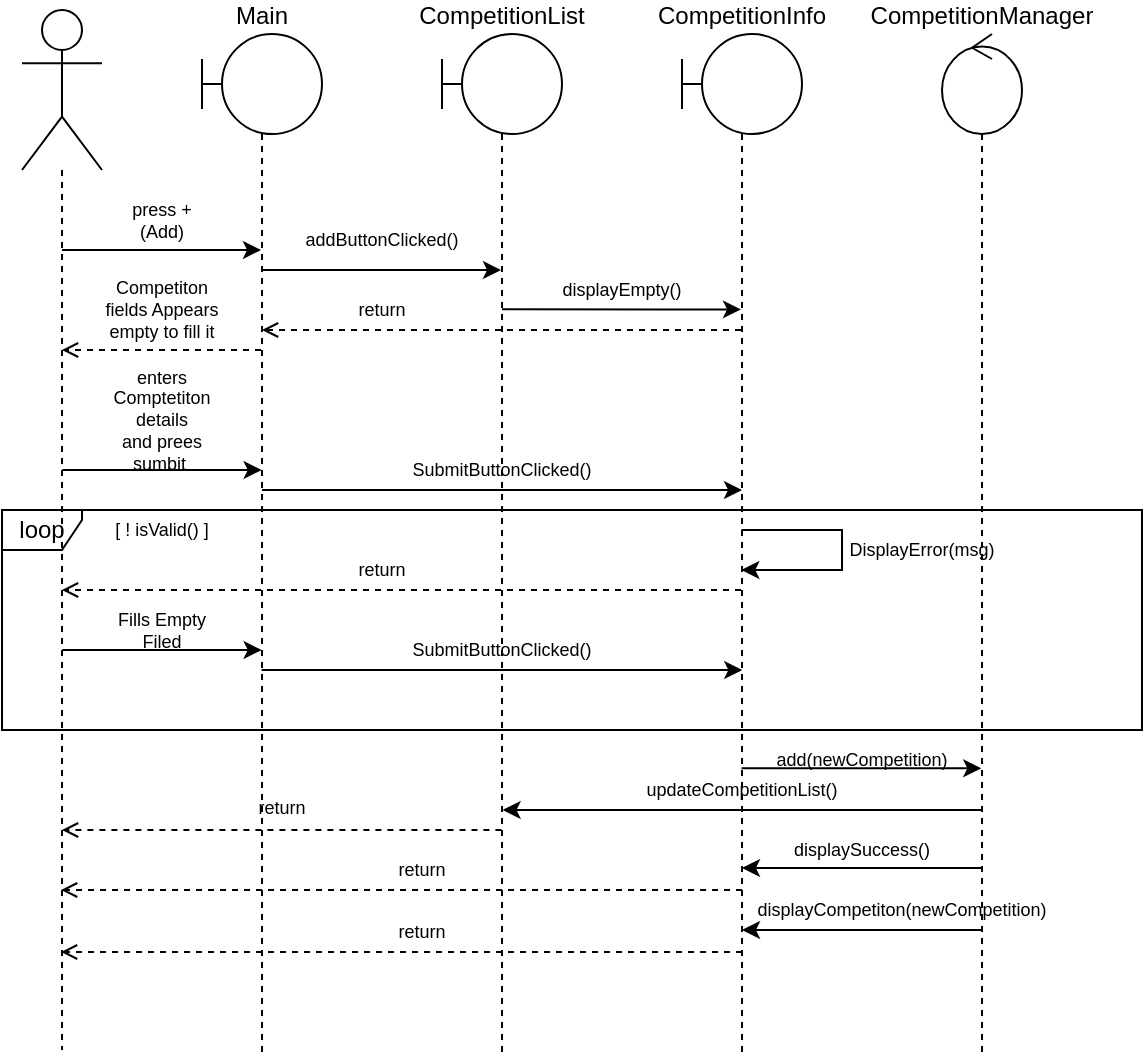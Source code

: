 <mxfile>
    <diagram id="I8anxFRtSkPn7tdOQA1C" name="Page-1">
        <mxGraphModel dx="648" dy="415" grid="1" gridSize="10" guides="1" tooltips="1" connect="1" arrows="1" fold="1" page="1" pageScale="1" pageWidth="850" pageHeight="1100" math="0" shadow="0">
            <root>
                <mxCell id="0"/>
                <mxCell id="1" parent="0"/>
                <mxCell id="15" value="loop" style="shape=umlFrame;whiteSpace=wrap;html=1;width=40;height=20;" vertex="1" parent="1">
                    <mxGeometry x="110" y="370" width="570" height="110" as="geometry"/>
                </mxCell>
                <mxCell id="_CFHxgKOf0Js7Ksg64Oo-1" style="edgeStyle=orthogonalEdgeStyle;rounded=0;orthogonalLoop=1;jettySize=auto;html=1;" parent="1" source="_CFHxgKOf0Js7Ksg64Oo-2" target="_CFHxgKOf0Js7Ksg64Oo-4" edge="1">
                    <mxGeometry relative="1" as="geometry">
                        <Array as="points">
                            <mxPoint x="190" y="240"/>
                            <mxPoint x="190" y="240"/>
                        </Array>
                    </mxGeometry>
                </mxCell>
                <mxCell id="_CFHxgKOf0Js7Ksg64Oo-2" value="" style="shape=umlLifeline;participant=umlActor;perimeter=lifelinePerimeter;whiteSpace=wrap;html=1;container=1;collapsible=0;recursiveResize=0;verticalAlign=top;spacingTop=36;outlineConnect=0;size=80;" parent="1" vertex="1">
                    <mxGeometry x="120" y="120" width="40" height="520" as="geometry"/>
                </mxCell>
                <mxCell id="_CFHxgKOf0Js7Ksg64Oo-28" style="edgeStyle=orthogonalEdgeStyle;rounded=0;orthogonalLoop=1;jettySize=auto;html=1;dashed=1;endArrow=open;endFill=0;" parent="1" source="_CFHxgKOf0Js7Ksg64Oo-4" target="_CFHxgKOf0Js7Ksg64Oo-2" edge="1">
                    <mxGeometry relative="1" as="geometry">
                        <mxPoint x="180" y="310.0" as="targetPoint"/>
                        <Array as="points">
                            <mxPoint x="190" y="290"/>
                            <mxPoint x="190" y="290"/>
                        </Array>
                    </mxGeometry>
                </mxCell>
                <mxCell id="_CFHxgKOf0Js7Ksg64Oo-34" style="edgeStyle=orthogonalEdgeStyle;rounded=0;orthogonalLoop=1;jettySize=auto;html=1;endArrow=classic;endFill=1;" parent="1" source="_CFHxgKOf0Js7Ksg64Oo-4" edge="1">
                    <mxGeometry relative="1" as="geometry">
                        <Array as="points">
                            <mxPoint x="290" y="360"/>
                            <mxPoint x="290" y="360"/>
                        </Array>
                        <mxPoint x="480" y="360" as="targetPoint"/>
                    </mxGeometry>
                </mxCell>
                <mxCell id="_CFHxgKOf0Js7Ksg64Oo-4" value="Main" style="shape=umlLifeline;participant=umlBoundary;perimeter=lifelinePerimeter;whiteSpace=wrap;html=1;container=1;collapsible=0;recursiveResize=0;verticalAlign=bottom;spacingTop=36;outlineConnect=0;size=50;labelPosition=center;verticalLabelPosition=top;align=center;" parent="1" vertex="1">
                    <mxGeometry x="210" y="132" width="60" height="510" as="geometry"/>
                </mxCell>
                <mxCell id="_CFHxgKOf0Js7Ksg64Oo-26" style="edgeStyle=orthogonalEdgeStyle;rounded=0;orthogonalLoop=1;jettySize=auto;html=1;dashed=1;endArrow=open;endFill=0;" parent="1" source="_CFHxgKOf0Js7Ksg64Oo-10" target="_CFHxgKOf0Js7Ksg64Oo-4" edge="1">
                    <mxGeometry relative="1" as="geometry">
                        <Array as="points">
                            <mxPoint x="360" y="280"/>
                            <mxPoint x="360" y="280"/>
                        </Array>
                    </mxGeometry>
                </mxCell>
                <mxCell id="13" style="edgeStyle=none;html=1;dashed=1;endArrow=open;endFill=0;" edge="1" parent="1" target="_CFHxgKOf0Js7Ksg64Oo-2">
                    <mxGeometry relative="1" as="geometry">
                        <mxPoint x="359.71" y="530" as="sourcePoint"/>
                        <mxPoint x="239.877" y="530" as="targetPoint"/>
                        <Array as="points">
                            <mxPoint x="340.21" y="530"/>
                        </Array>
                    </mxGeometry>
                </mxCell>
                <mxCell id="_CFHxgKOf0Js7Ksg64Oo-5" value="CompetitionList" style="shape=umlLifeline;participant=umlBoundary;perimeter=lifelinePerimeter;whiteSpace=wrap;html=1;container=1;collapsible=0;recursiveResize=0;verticalAlign=bottom;spacingTop=36;outlineConnect=0;size=50;labelPosition=center;verticalLabelPosition=top;align=center;" parent="1" vertex="1">
                    <mxGeometry x="330" y="132" width="60" height="510" as="geometry"/>
                </mxCell>
                <mxCell id="_CFHxgKOf0Js7Ksg64Oo-6" value="press +&lt;br&gt;(Add)" style="text;html=1;strokeColor=none;fillColor=none;align=center;verticalAlign=middle;whiteSpace=wrap;rounded=0;fontSize=9;" parent="1" vertex="1">
                    <mxGeometry x="160" y="210" width="60" height="30" as="geometry"/>
                </mxCell>
                <mxCell id="_CFHxgKOf0Js7Ksg64Oo-7" style="edgeStyle=orthogonalEdgeStyle;rounded=0;orthogonalLoop=1;jettySize=auto;html=1;" parent="1" target="_CFHxgKOf0Js7Ksg64Oo-5" edge="1">
                    <mxGeometry relative="1" as="geometry">
                        <mxPoint x="240.0" y="250" as="sourcePoint"/>
                        <mxPoint x="339.69" y="250" as="targetPoint"/>
                        <Array as="points">
                            <mxPoint x="320" y="250"/>
                            <mxPoint x="320" y="250"/>
                        </Array>
                    </mxGeometry>
                </mxCell>
                <mxCell id="_CFHxgKOf0Js7Ksg64Oo-8" value="addButtonClicked()" style="text;html=1;strokeColor=none;fillColor=none;align=center;verticalAlign=middle;whiteSpace=wrap;rounded=0;fontSize=9;" parent="1" vertex="1">
                    <mxGeometry x="270" y="220" width="60" height="30" as="geometry"/>
                </mxCell>
                <mxCell id="6" style="edgeStyle=none;html=1;" edge="1" parent="1">
                    <mxGeometry relative="1" as="geometry">
                        <mxPoint x="479.797" y="499.17" as="sourcePoint"/>
                        <mxPoint x="599.63" y="499.17" as="targetPoint"/>
                        <Array as="points">
                            <mxPoint x="560.13" y="499.17"/>
                        </Array>
                    </mxGeometry>
                </mxCell>
                <mxCell id="20" style="edgeStyle=none;rounded=0;html=1;endArrow=open;endFill=0;dashed=1;" edge="1" parent="1" source="_CFHxgKOf0Js7Ksg64Oo-10" target="_CFHxgKOf0Js7Ksg64Oo-2">
                    <mxGeometry relative="1" as="geometry">
                        <Array as="points">
                            <mxPoint x="420" y="410"/>
                        </Array>
                    </mxGeometry>
                </mxCell>
                <mxCell id="_CFHxgKOf0Js7Ksg64Oo-10" value="CompetitionInfo" style="shape=umlLifeline;participant=umlBoundary;perimeter=lifelinePerimeter;whiteSpace=wrap;html=1;container=1;collapsible=0;recursiveResize=0;verticalAlign=bottom;spacingTop=36;outlineConnect=0;size=50;labelPosition=center;verticalLabelPosition=top;align=center;" parent="1" vertex="1">
                    <mxGeometry x="450" y="132" width="60" height="510" as="geometry"/>
                </mxCell>
                <mxCell id="_CFHxgKOf0Js7Ksg64Oo-27" value="return" style="text;html=1;strokeColor=none;fillColor=none;align=center;verticalAlign=middle;whiteSpace=wrap;rounded=0;fontSize=9;" parent="1" vertex="1">
                    <mxGeometry x="270" y="260" width="60" height="20" as="geometry"/>
                </mxCell>
                <mxCell id="_CFHxgKOf0Js7Ksg64Oo-29" value="Competiton fields Appears empty to fill it" style="text;html=1;strokeColor=none;fillColor=none;align=center;verticalAlign=middle;whiteSpace=wrap;rounded=0;fontSize=9;" parent="1" vertex="1">
                    <mxGeometry x="160" y="260" width="60" height="20" as="geometry"/>
                </mxCell>
                <mxCell id="_CFHxgKOf0Js7Ksg64Oo-30" style="edgeStyle=orthogonalEdgeStyle;rounded=0;orthogonalLoop=1;jettySize=auto;html=1;" parent="1" edge="1">
                    <mxGeometry relative="1" as="geometry">
                        <Array as="points">
                            <mxPoint x="190.34" y="349.97"/>
                            <mxPoint x="190.34" y="349.97"/>
                        </Array>
                        <mxPoint x="140.15" y="350.004" as="sourcePoint"/>
                        <mxPoint x="239.84" y="350.004" as="targetPoint"/>
                    </mxGeometry>
                </mxCell>
                <mxCell id="_CFHxgKOf0Js7Ksg64Oo-33" value="enters Comptetiton details&lt;br&gt;and prees sumbit&amp;nbsp;" style="text;html=1;strokeColor=none;fillColor=none;align=center;verticalAlign=middle;whiteSpace=wrap;rounded=0;fontSize=9;" parent="1" vertex="1">
                    <mxGeometry x="160" y="310" width="60" height="30" as="geometry"/>
                </mxCell>
                <mxCell id="_CFHxgKOf0Js7Ksg64Oo-35" style="edgeStyle=orthogonalEdgeStyle;rounded=0;orthogonalLoop=1;jettySize=auto;html=1;" parent="1" edge="1">
                    <mxGeometry relative="1" as="geometry">
                        <mxPoint x="360.0" y="269.66" as="sourcePoint"/>
                        <mxPoint x="479.5" y="269.694" as="targetPoint"/>
                        <Array as="points">
                            <mxPoint x="440" y="269.66"/>
                            <mxPoint x="440" y="269.66"/>
                        </Array>
                    </mxGeometry>
                </mxCell>
                <mxCell id="_CFHxgKOf0Js7Ksg64Oo-36" value="displayEmpty()" style="text;html=1;strokeColor=none;fillColor=none;align=center;verticalAlign=middle;whiteSpace=wrap;rounded=0;fontSize=9;" parent="1" vertex="1">
                    <mxGeometry x="390" y="250" width="60" height="20" as="geometry"/>
                </mxCell>
                <mxCell id="8" style="edgeStyle=none;html=1;" edge="1" parent="1">
                    <mxGeometry relative="1" as="geometry">
                        <mxPoint x="600.13" y="520" as="sourcePoint"/>
                        <mxPoint x="360.297" y="520" as="targetPoint"/>
                        <Array as="points">
                            <mxPoint x="510.63" y="520"/>
                        </Array>
                    </mxGeometry>
                </mxCell>
                <mxCell id="2" value="CompetitionManager" style="shape=umlLifeline;participant=umlControl;perimeter=lifelinePerimeter;whiteSpace=wrap;html=1;container=1;collapsible=0;recursiveResize=0;verticalAlign=bottom;spacingTop=36;outlineConnect=0;size=50;labelPosition=center;verticalLabelPosition=top;align=center;" vertex="1" parent="1">
                    <mxGeometry x="580" y="132" width="40" height="510" as="geometry"/>
                </mxCell>
                <mxCell id="3" value="SubmitButtonClicked()" style="text;html=1;strokeColor=none;fillColor=none;align=center;verticalAlign=middle;whiteSpace=wrap;rounded=0;fontSize=9;" vertex="1" parent="1">
                    <mxGeometry x="314.94" y="340" width="90" height="20" as="geometry"/>
                </mxCell>
                <mxCell id="7" value="add(newCompetition)" style="text;html=1;strokeColor=none;fillColor=none;align=center;verticalAlign=middle;whiteSpace=wrap;rounded=0;fontSize=9;" vertex="1" parent="1">
                    <mxGeometry x="480.13" y="490" width="120" height="10" as="geometry"/>
                </mxCell>
                <mxCell id="9" value="updateCompetitionList()" style="text;html=1;strokeColor=none;fillColor=none;align=center;verticalAlign=middle;whiteSpace=wrap;rounded=0;fontSize=9;" vertex="1" parent="1">
                    <mxGeometry x="420.21" y="500" width="120" height="20" as="geometry"/>
                </mxCell>
                <mxCell id="11" value="displayCompetiton(newCompetition)" style="text;html=1;strokeColor=none;fillColor=none;align=center;verticalAlign=middle;whiteSpace=wrap;rounded=0;fontSize=9;" vertex="1" parent="1">
                    <mxGeometry x="500" y="560" width="120" height="20" as="geometry"/>
                </mxCell>
                <mxCell id="14" value="return" style="text;html=1;strokeColor=none;fillColor=none;align=center;verticalAlign=middle;whiteSpace=wrap;rounded=0;fontSize=9;" vertex="1" parent="1">
                    <mxGeometry x="220.0" y="509" width="60" height="20" as="geometry"/>
                </mxCell>
                <mxCell id="16" value="[ ! isValid() ]" style="text;html=1;strokeColor=none;fillColor=none;align=center;verticalAlign=middle;whiteSpace=wrap;rounded=0;fontSize=9;" vertex="1" parent="1">
                    <mxGeometry x="160" y="370" width="60" height="20" as="geometry"/>
                </mxCell>
                <mxCell id="17" style="edgeStyle=none;html=1;endArrow=classic;endFill=1;rounded=0;" edge="1" parent="1">
                    <mxGeometry relative="1" as="geometry">
                        <mxPoint x="479.667" y="380" as="sourcePoint"/>
                        <mxPoint x="479.667" y="400" as="targetPoint"/>
                        <Array as="points">
                            <mxPoint x="530" y="380"/>
                            <mxPoint x="530" y="400"/>
                        </Array>
                    </mxGeometry>
                </mxCell>
                <mxCell id="18" value="DisplayError(msg)" style="text;html=1;strokeColor=none;fillColor=none;align=center;verticalAlign=middle;whiteSpace=wrap;rounded=0;fontSize=9;" vertex="1" parent="1">
                    <mxGeometry x="530" y="380" width="80" height="20" as="geometry"/>
                </mxCell>
                <mxCell id="21" value="return" style="text;html=1;strokeColor=none;fillColor=none;align=center;verticalAlign=middle;whiteSpace=wrap;rounded=0;fontSize=9;" vertex="1" parent="1">
                    <mxGeometry x="270" y="390" width="60" height="20" as="geometry"/>
                </mxCell>
                <mxCell id="22" style="edgeStyle=orthogonalEdgeStyle;rounded=0;orthogonalLoop=1;jettySize=auto;html=1;" edge="1" parent="1">
                    <mxGeometry relative="1" as="geometry">
                        <Array as="points">
                            <mxPoint x="190.34" y="439.97"/>
                            <mxPoint x="190.34" y="439.97"/>
                        </Array>
                        <mxPoint x="140.15" y="440.004" as="sourcePoint"/>
                        <mxPoint x="239.84" y="440.004" as="targetPoint"/>
                    </mxGeometry>
                </mxCell>
                <mxCell id="23" value="Fills Empty Filed" style="text;html=1;strokeColor=none;fillColor=none;align=center;verticalAlign=middle;whiteSpace=wrap;rounded=0;fontSize=9;" vertex="1" parent="1">
                    <mxGeometry x="160" y="420" width="60" height="20" as="geometry"/>
                </mxCell>
                <mxCell id="24" value="SubmitButtonClicked()" style="text;html=1;strokeColor=none;fillColor=none;align=center;verticalAlign=middle;whiteSpace=wrap;rounded=0;fontSize=9;" vertex="1" parent="1">
                    <mxGeometry x="315.07" y="430" width="90" height="20" as="geometry"/>
                </mxCell>
                <mxCell id="25" style="edgeStyle=orthogonalEdgeStyle;rounded=0;orthogonalLoop=1;jettySize=auto;html=1;endArrow=classic;endFill=1;" edge="1" parent="1">
                    <mxGeometry relative="1" as="geometry">
                        <Array as="points">
                            <mxPoint x="290.13" y="450"/>
                            <mxPoint x="290.13" y="450"/>
                        </Array>
                        <mxPoint x="239.797" y="450" as="sourcePoint"/>
                        <mxPoint x="480.13" y="450" as="targetPoint"/>
                    </mxGeometry>
                </mxCell>
                <mxCell id="26" style="edgeStyle=none;html=1;" edge="1" parent="1">
                    <mxGeometry relative="1" as="geometry">
                        <mxPoint x="599.92" y="580" as="sourcePoint"/>
                        <mxPoint x="480" y="580" as="targetPoint"/>
                        <Array as="points">
                            <mxPoint x="510.42" y="580"/>
                        </Array>
                    </mxGeometry>
                </mxCell>
                <mxCell id="27" style="edgeStyle=none;html=1;dashed=1;endArrow=open;endFill=0;" edge="1" parent="1">
                    <mxGeometry relative="1" as="geometry">
                        <mxPoint x="480.0" y="591" as="sourcePoint"/>
                        <mxPoint x="139.537" y="591" as="targetPoint"/>
                        <Array as="points">
                            <mxPoint x="460.5" y="591"/>
                        </Array>
                    </mxGeometry>
                </mxCell>
                <mxCell id="28" value="return" style="text;html=1;strokeColor=none;fillColor=none;align=center;verticalAlign=middle;whiteSpace=wrap;rounded=0;fontSize=9;" vertex="1" parent="1">
                    <mxGeometry x="289.87" y="571" width="60" height="20" as="geometry"/>
                </mxCell>
                <mxCell id="29" style="edgeStyle=none;html=1;" edge="1" parent="1">
                    <mxGeometry relative="1" as="geometry">
                        <mxPoint x="599.92" y="549" as="sourcePoint"/>
                        <mxPoint x="480" y="549" as="targetPoint"/>
                        <Array as="points">
                            <mxPoint x="510.42" y="549"/>
                        </Array>
                    </mxGeometry>
                </mxCell>
                <mxCell id="30" value="displaySuccess()" style="text;html=1;strokeColor=none;fillColor=none;align=center;verticalAlign=middle;whiteSpace=wrap;rounded=0;fontSize=9;" vertex="1" parent="1">
                    <mxGeometry x="480.13" y="530" width="120" height="20" as="geometry"/>
                </mxCell>
                <mxCell id="31" style="edgeStyle=none;html=1;dashed=1;endArrow=open;endFill=0;" edge="1" parent="1">
                    <mxGeometry relative="1" as="geometry">
                        <mxPoint x="480" y="560.0" as="sourcePoint"/>
                        <mxPoint x="139.537" y="560.0" as="targetPoint"/>
                        <Array as="points">
                            <mxPoint x="460.5" y="560"/>
                        </Array>
                    </mxGeometry>
                </mxCell>
                <mxCell id="32" value="return" style="text;html=1;strokeColor=none;fillColor=none;align=center;verticalAlign=middle;whiteSpace=wrap;rounded=0;fontSize=9;" vertex="1" parent="1">
                    <mxGeometry x="289.87" y="540" width="60" height="20" as="geometry"/>
                </mxCell>
            </root>
        </mxGraphModel>
    </diagram>
</mxfile>